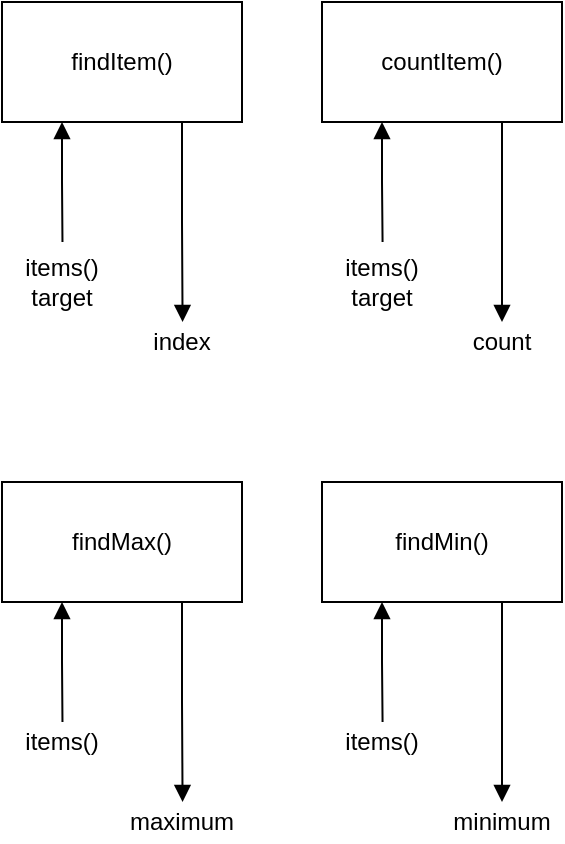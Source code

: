 <mxfile version="24.7.8">
  <diagram name="functions" id="s53V9tq3Cu6-tZO0EVcM">
    <mxGraphModel dx="882" dy="677" grid="1" gridSize="10" guides="1" tooltips="1" connect="1" arrows="1" fold="1" page="1" pageScale="1" pageWidth="1169" pageHeight="827" math="0" shadow="0">
      <root>
        <mxCell id="0" />
        <mxCell id="1" parent="0" />
        <mxCell id="BHrfldesXZEGRnvGpgZa-4" style="edgeStyle=orthogonalEdgeStyle;rounded=0;orthogonalLoop=1;jettySize=auto;html=1;exitX=0.25;exitY=1;exitDx=0;exitDy=0;endArrow=none;endFill=0;startArrow=block;startFill=1;fontSize=12;" parent="1" source="BHrfldesXZEGRnvGpgZa-2" edge="1">
          <mxGeometry relative="1" as="geometry">
            <mxPoint x="350.235" y="440" as="targetPoint" />
          </mxGeometry>
        </mxCell>
        <mxCell id="BHrfldesXZEGRnvGpgZa-6" style="edgeStyle=orthogonalEdgeStyle;shape=connector;rounded=0;orthogonalLoop=1;jettySize=auto;html=1;exitX=0.75;exitY=1;exitDx=0;exitDy=0;strokeColor=default;align=center;verticalAlign=middle;fontFamily=Helvetica;fontSize=12;fontColor=default;labelBackgroundColor=default;startArrow=none;startFill=0;endArrow=block;endFill=1;" parent="1" source="BHrfldesXZEGRnvGpgZa-2" edge="1">
          <mxGeometry relative="1" as="geometry">
            <mxPoint x="410.286" y="480" as="targetPoint" />
          </mxGeometry>
        </mxCell>
        <mxCell id="BHrfldesXZEGRnvGpgZa-2" value="findMax()" style="rounded=0;whiteSpace=wrap;html=1;fontSize=12;" parent="1" vertex="1">
          <mxGeometry x="320" y="320" width="120" height="60" as="geometry" />
        </mxCell>
        <mxCell id="BHrfldesXZEGRnvGpgZa-5" style="edgeStyle=orthogonalEdgeStyle;shape=connector;rounded=0;orthogonalLoop=1;jettySize=auto;html=1;exitX=0.25;exitY=1;exitDx=0;exitDy=0;strokeColor=default;align=center;verticalAlign=middle;fontFamily=Helvetica;fontSize=12;fontColor=default;labelBackgroundColor=default;startArrow=block;startFill=1;endArrow=none;endFill=0;" parent="1" source="BHrfldesXZEGRnvGpgZa-3" edge="1">
          <mxGeometry relative="1" as="geometry">
            <mxPoint x="510.286" y="440" as="targetPoint" />
          </mxGeometry>
        </mxCell>
        <mxCell id="UKdfs0ctcegRfAu8cj1a-9" style="edgeStyle=orthogonalEdgeStyle;rounded=0;orthogonalLoop=1;jettySize=auto;html=1;exitX=0.75;exitY=1;exitDx=0;exitDy=0;endArrow=block;endFill=1;fontSize=12;" parent="1" source="BHrfldesXZEGRnvGpgZa-3" edge="1">
          <mxGeometry relative="1" as="geometry">
            <mxPoint x="570" y="480" as="targetPoint" />
          </mxGeometry>
        </mxCell>
        <mxCell id="BHrfldesXZEGRnvGpgZa-3" value="findMin()" style="rounded=0;whiteSpace=wrap;html=1;fontSize=12;" parent="1" vertex="1">
          <mxGeometry x="480" y="320" width="120" height="60" as="geometry" />
        </mxCell>
        <mxCell id="BHrfldesXZEGRnvGpgZa-12" value="items()" style="text;html=1;align=center;verticalAlign=middle;whiteSpace=wrap;rounded=0;fontFamily=Helvetica;fontSize=12;fontColor=default;labelBackgroundColor=default;" parent="1" vertex="1">
          <mxGeometry x="320" y="440" width="60" height="20" as="geometry" />
        </mxCell>
        <mxCell id="BHrfldesXZEGRnvGpgZa-13" value="maximum" style="text;html=1;align=center;verticalAlign=middle;whiteSpace=wrap;rounded=0;fontFamily=Helvetica;fontSize=12;fontColor=default;labelBackgroundColor=default;" parent="1" vertex="1">
          <mxGeometry x="380" y="480" width="60" height="20" as="geometry" />
        </mxCell>
        <mxCell id="BHrfldesXZEGRnvGpgZa-14" value="items()" style="text;html=1;align=center;verticalAlign=middle;whiteSpace=wrap;rounded=0;fontFamily=Helvetica;fontSize=12;fontColor=default;labelBackgroundColor=default;" parent="1" vertex="1">
          <mxGeometry x="480" y="440" width="60" height="20" as="geometry" />
        </mxCell>
        <mxCell id="UKdfs0ctcegRfAu8cj1a-1" style="edgeStyle=orthogonalEdgeStyle;rounded=0;orthogonalLoop=1;jettySize=auto;html=1;exitX=0.25;exitY=1;exitDx=0;exitDy=0;endArrow=none;endFill=0;startArrow=block;startFill=1;fontSize=12;" parent="1" source="UKdfs0ctcegRfAu8cj1a-3" edge="1">
          <mxGeometry relative="1" as="geometry">
            <mxPoint x="350.235" y="200" as="targetPoint" />
          </mxGeometry>
        </mxCell>
        <mxCell id="UKdfs0ctcegRfAu8cj1a-2" style="edgeStyle=orthogonalEdgeStyle;shape=connector;rounded=0;orthogonalLoop=1;jettySize=auto;html=1;exitX=0.75;exitY=1;exitDx=0;exitDy=0;strokeColor=default;align=center;verticalAlign=middle;fontFamily=Helvetica;fontSize=12;fontColor=default;labelBackgroundColor=default;startArrow=none;startFill=0;endArrow=block;endFill=1;" parent="1" source="UKdfs0ctcegRfAu8cj1a-3" edge="1">
          <mxGeometry relative="1" as="geometry">
            <mxPoint x="410.286" y="240" as="targetPoint" />
          </mxGeometry>
        </mxCell>
        <mxCell id="UKdfs0ctcegRfAu8cj1a-3" value="findItem()" style="rounded=0;whiteSpace=wrap;html=1;fontSize=12;" parent="1" vertex="1">
          <mxGeometry x="320" y="80" width="120" height="60" as="geometry" />
        </mxCell>
        <mxCell id="UKdfs0ctcegRfAu8cj1a-4" style="edgeStyle=orthogonalEdgeStyle;shape=connector;rounded=0;orthogonalLoop=1;jettySize=auto;html=1;exitX=0.25;exitY=1;exitDx=0;exitDy=0;strokeColor=default;align=center;verticalAlign=middle;fontFamily=Helvetica;fontSize=12;fontColor=default;labelBackgroundColor=default;startArrow=block;startFill=1;endArrow=none;endFill=0;" parent="1" source="UKdfs0ctcegRfAu8cj1a-5" edge="1">
          <mxGeometry relative="1" as="geometry">
            <mxPoint x="510.286" y="200" as="targetPoint" />
          </mxGeometry>
        </mxCell>
        <mxCell id="UKdfs0ctcegRfAu8cj1a-11" style="edgeStyle=orthogonalEdgeStyle;shape=connector;rounded=0;orthogonalLoop=1;jettySize=auto;html=1;exitX=0.75;exitY=1;exitDx=0;exitDy=0;strokeColor=default;align=center;verticalAlign=middle;fontFamily=Helvetica;fontSize=12;fontColor=default;labelBackgroundColor=default;endArrow=block;endFill=1;" parent="1" source="UKdfs0ctcegRfAu8cj1a-5" edge="1">
          <mxGeometry relative="1" as="geometry">
            <mxPoint x="570" y="240" as="targetPoint" />
          </mxGeometry>
        </mxCell>
        <mxCell id="UKdfs0ctcegRfAu8cj1a-5" value="countItem()" style="rounded=0;whiteSpace=wrap;html=1;fontSize=12;" parent="1" vertex="1">
          <mxGeometry x="480" y="80" width="120" height="60" as="geometry" />
        </mxCell>
        <mxCell id="UKdfs0ctcegRfAu8cj1a-6" value="items()&lt;div style=&quot;font-size: 12px;&quot;&gt;target&lt;/div&gt;" style="text;html=1;align=center;verticalAlign=middle;whiteSpace=wrap;rounded=0;fontFamily=Helvetica;fontSize=12;fontColor=default;labelBackgroundColor=default;" parent="1" vertex="1">
          <mxGeometry x="320" y="200" width="60" height="40" as="geometry" />
        </mxCell>
        <mxCell id="UKdfs0ctcegRfAu8cj1a-7" value="index" style="text;html=1;align=center;verticalAlign=middle;whiteSpace=wrap;rounded=0;fontFamily=Helvetica;fontSize=12;fontColor=default;labelBackgroundColor=default;" parent="1" vertex="1">
          <mxGeometry x="380" y="240" width="60" height="20" as="geometry" />
        </mxCell>
        <mxCell id="UKdfs0ctcegRfAu8cj1a-8" value="&lt;font style=&quot;font-size: 12px;&quot;&gt;items()&lt;/font&gt;&lt;div style=&quot;font-size: 12px;&quot;&gt;&lt;font style=&quot;font-size: 12px;&quot;&gt;target&lt;/font&gt;&lt;/div&gt;" style="text;html=1;align=center;verticalAlign=middle;whiteSpace=wrap;rounded=0;fontFamily=Helvetica;fontSize=12;fontColor=default;labelBackgroundColor=default;" parent="1" vertex="1">
          <mxGeometry x="480" y="200" width="60" height="40" as="geometry" />
        </mxCell>
        <mxCell id="UKdfs0ctcegRfAu8cj1a-10" value="&lt;font style=&quot;font-size: 12px;&quot;&gt;minimum&lt;/font&gt;" style="text;html=1;align=center;verticalAlign=middle;whiteSpace=wrap;rounded=0;fontFamily=Helvetica;fontSize=12;fontColor=default;labelBackgroundColor=default;" parent="1" vertex="1">
          <mxGeometry x="540" y="480" width="60" height="20" as="geometry" />
        </mxCell>
        <mxCell id="UKdfs0ctcegRfAu8cj1a-12" value="&lt;font style=&quot;font-size: 12px;&quot;&gt;count&lt;/font&gt;" style="text;html=1;align=center;verticalAlign=middle;whiteSpace=wrap;rounded=0;fontFamily=Helvetica;fontSize=12;fontColor=default;labelBackgroundColor=default;" parent="1" vertex="1">
          <mxGeometry x="540" y="240" width="60" height="20" as="geometry" />
        </mxCell>
      </root>
    </mxGraphModel>
  </diagram>
</mxfile>
